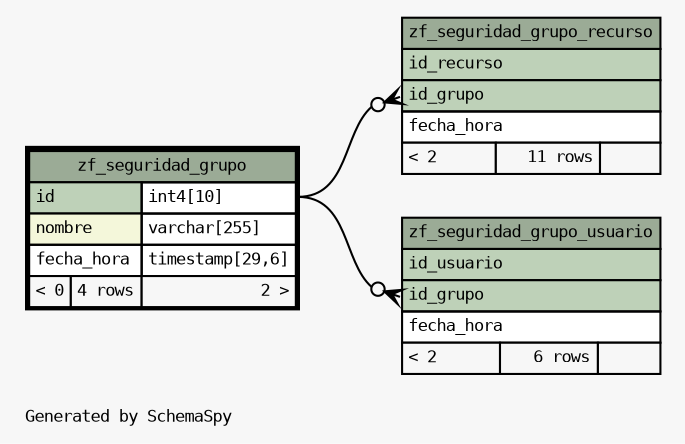 // dot 2.38.0 on Linux 3.16.0-4-amd64
// SchemaSpy rev 590
digraph "oneDegreeRelationshipsDiagram" {
  graph [
    rankdir="RL"
    bgcolor="#f7f7f7"
    label="\nGenerated by SchemaSpy"
    labeljust="l"
    nodesep="0.18"
    ranksep="0.46"
    fontname="monospace"
    fontsize="8"
  ];
  node [
    fontname="monospace"
    fontsize="8"
    shape="plaintext"
  ];
  edge [
    arrowsize="0.8"
  ];
  "zf_seguridad_grupo_recurso":"id_grupo":w -> "zf_seguridad_grupo":"id.type":e [arrowhead=none dir=back arrowtail=crowodot];
  "zf_seguridad_grupo_usuario":"id_grupo":w -> "zf_seguridad_grupo":"id.type":e [arrowhead=none dir=back arrowtail=crowodot];
  "zf_seguridad_grupo" [
    label=<
    <TABLE BORDER="2" CELLBORDER="1" CELLSPACING="0" BGCOLOR="#ffffff">
      <TR><TD COLSPAN="3" BGCOLOR="#9bab96" ALIGN="CENTER">zf_seguridad_grupo</TD></TR>
      <TR><TD PORT="id" COLSPAN="2" BGCOLOR="#bed1b8" ALIGN="LEFT">id</TD><TD PORT="id.type" ALIGN="LEFT">int4[10]</TD></TR>
      <TR><TD PORT="nombre" COLSPAN="2" BGCOLOR="#f4f7da" ALIGN="LEFT">nombre</TD><TD PORT="nombre.type" ALIGN="LEFT">varchar[255]</TD></TR>
      <TR><TD PORT="fecha_hora" COLSPAN="2" ALIGN="LEFT">fecha_hora</TD><TD PORT="fecha_hora.type" ALIGN="LEFT">timestamp[29,6]</TD></TR>
      <TR><TD ALIGN="LEFT" BGCOLOR="#f7f7f7">&lt; 0</TD><TD ALIGN="RIGHT" BGCOLOR="#f7f7f7">4 rows</TD><TD ALIGN="RIGHT" BGCOLOR="#f7f7f7">2 &gt;</TD></TR>
    </TABLE>>
    URL="zf_seguridad_grupo.html"
    tooltip="zf_seguridad_grupo"
  ];
  "zf_seguridad_grupo_recurso" [
    label=<
    <TABLE BORDER="0" CELLBORDER="1" CELLSPACING="0" BGCOLOR="#ffffff">
      <TR><TD COLSPAN="3" BGCOLOR="#9bab96" ALIGN="CENTER">zf_seguridad_grupo_recurso</TD></TR>
      <TR><TD PORT="id_recurso" COLSPAN="3" BGCOLOR="#bed1b8" ALIGN="LEFT">id_recurso</TD></TR>
      <TR><TD PORT="id_grupo" COLSPAN="3" BGCOLOR="#bed1b8" ALIGN="LEFT">id_grupo</TD></TR>
      <TR><TD PORT="fecha_hora" COLSPAN="3" ALIGN="LEFT">fecha_hora</TD></TR>
      <TR><TD ALIGN="LEFT" BGCOLOR="#f7f7f7">&lt; 2</TD><TD ALIGN="RIGHT" BGCOLOR="#f7f7f7">11 rows</TD><TD ALIGN="RIGHT" BGCOLOR="#f7f7f7">  </TD></TR>
    </TABLE>>
    URL="zf_seguridad_grupo_recurso.html"
    tooltip="zf_seguridad_grupo_recurso"
  ];
  "zf_seguridad_grupo_usuario" [
    label=<
    <TABLE BORDER="0" CELLBORDER="1" CELLSPACING="0" BGCOLOR="#ffffff">
      <TR><TD COLSPAN="3" BGCOLOR="#9bab96" ALIGN="CENTER">zf_seguridad_grupo_usuario</TD></TR>
      <TR><TD PORT="id_usuario" COLSPAN="3" BGCOLOR="#bed1b8" ALIGN="LEFT">id_usuario</TD></TR>
      <TR><TD PORT="id_grupo" COLSPAN="3" BGCOLOR="#bed1b8" ALIGN="LEFT">id_grupo</TD></TR>
      <TR><TD PORT="fecha_hora" COLSPAN="3" ALIGN="LEFT">fecha_hora</TD></TR>
      <TR><TD ALIGN="LEFT" BGCOLOR="#f7f7f7">&lt; 2</TD><TD ALIGN="RIGHT" BGCOLOR="#f7f7f7">6 rows</TD><TD ALIGN="RIGHT" BGCOLOR="#f7f7f7">  </TD></TR>
    </TABLE>>
    URL="zf_seguridad_grupo_usuario.html"
    tooltip="zf_seguridad_grupo_usuario"
  ];
}
